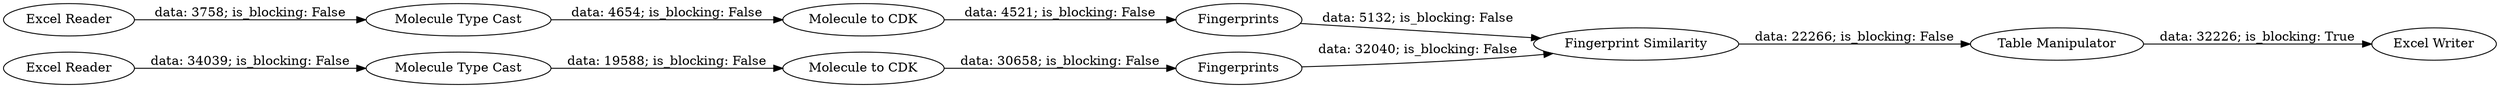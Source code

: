 digraph {
	"3520062567616870200_2" [label="Molecule Type Cast"]
	"3520062567616870200_12" [label="Excel Reader"]
	"3520062567616870200_9" [label=Fingerprints]
	"3520062567616870200_7" [label="Molecule to CDK"]
	"3520062567616870200_1" [label="Excel Reader"]
	"3520062567616870200_13" [label="Molecule Type Cast"]
	"3520062567616870200_16" [label="Excel Writer"]
	"3520062567616870200_11" [label="Fingerprint Similarity"]
	"3520062567616870200_14" [label="Molecule to CDK"]
	"3520062567616870200_15" [label="Table Manipulator"]
	"3520062567616870200_10" [label=Fingerprints]
	"3520062567616870200_13" -> "3520062567616870200_14" [label="data: 4654; is_blocking: False"]
	"3520062567616870200_12" -> "3520062567616870200_13" [label="data: 3758; is_blocking: False"]
	"3520062567616870200_9" -> "3520062567616870200_11" [label="data: 32040; is_blocking: False"]
	"3520062567616870200_10" -> "3520062567616870200_11" [label="data: 5132; is_blocking: False"]
	"3520062567616870200_1" -> "3520062567616870200_2" [label="data: 34039; is_blocking: False"]
	"3520062567616870200_11" -> "3520062567616870200_15" [label="data: 22266; is_blocking: False"]
	"3520062567616870200_14" -> "3520062567616870200_10" [label="data: 4521; is_blocking: False"]
	"3520062567616870200_7" -> "3520062567616870200_9" [label="data: 30658; is_blocking: False"]
	"3520062567616870200_15" -> "3520062567616870200_16" [label="data: 32226; is_blocking: True"]
	"3520062567616870200_2" -> "3520062567616870200_7" [label="data: 19588; is_blocking: False"]
	rankdir=LR
}
